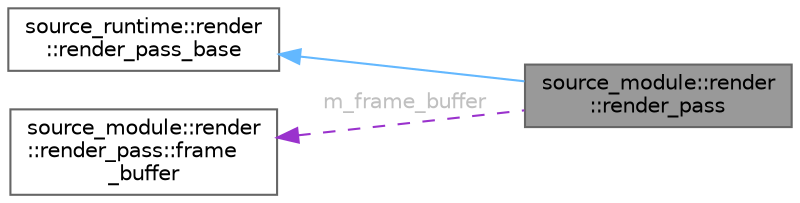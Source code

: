 digraph "source_module::render::render_pass"
{
 // LATEX_PDF_SIZE
  bgcolor="transparent";
  edge [fontname=Helvetica,fontsize=10,labelfontname=Helvetica,labelfontsize=10];
  node [fontname=Helvetica,fontsize=10,shape=box,height=0.2,width=0.4];
  rankdir="LR";
  Node1 [id="Node000001",label="source_module::render\l::render_pass",height=0.2,width=0.4,color="gray40", fillcolor="grey60", style="filled", fontcolor="black",tooltip=" "];
  Node2 -> Node1 [id="edge1_Node000001_Node000002",dir="back",color="steelblue1",style="solid",tooltip=" "];
  Node2 [id="Node000002",label="source_runtime::render\l::render_pass_base",height=0.2,width=0.4,color="gray40", fillcolor="white", style="filled",URL="$classsource__runtime_1_1render_1_1render__pass__base.html",tooltip=" "];
  Node3 -> Node1 [id="edge2_Node000001_Node000003",dir="back",color="darkorchid3",style="dashed",tooltip=" ",label=" m_frame_buffer",fontcolor="grey" ];
  Node3 [id="Node000003",label="source_module::render\l::render_pass::frame\l_buffer",height=0.2,width=0.4,color="gray40", fillcolor="white", style="filled",URL="$structsource__module_1_1render_1_1render__pass_1_1frame__buffer.html",tooltip=" "];
}
